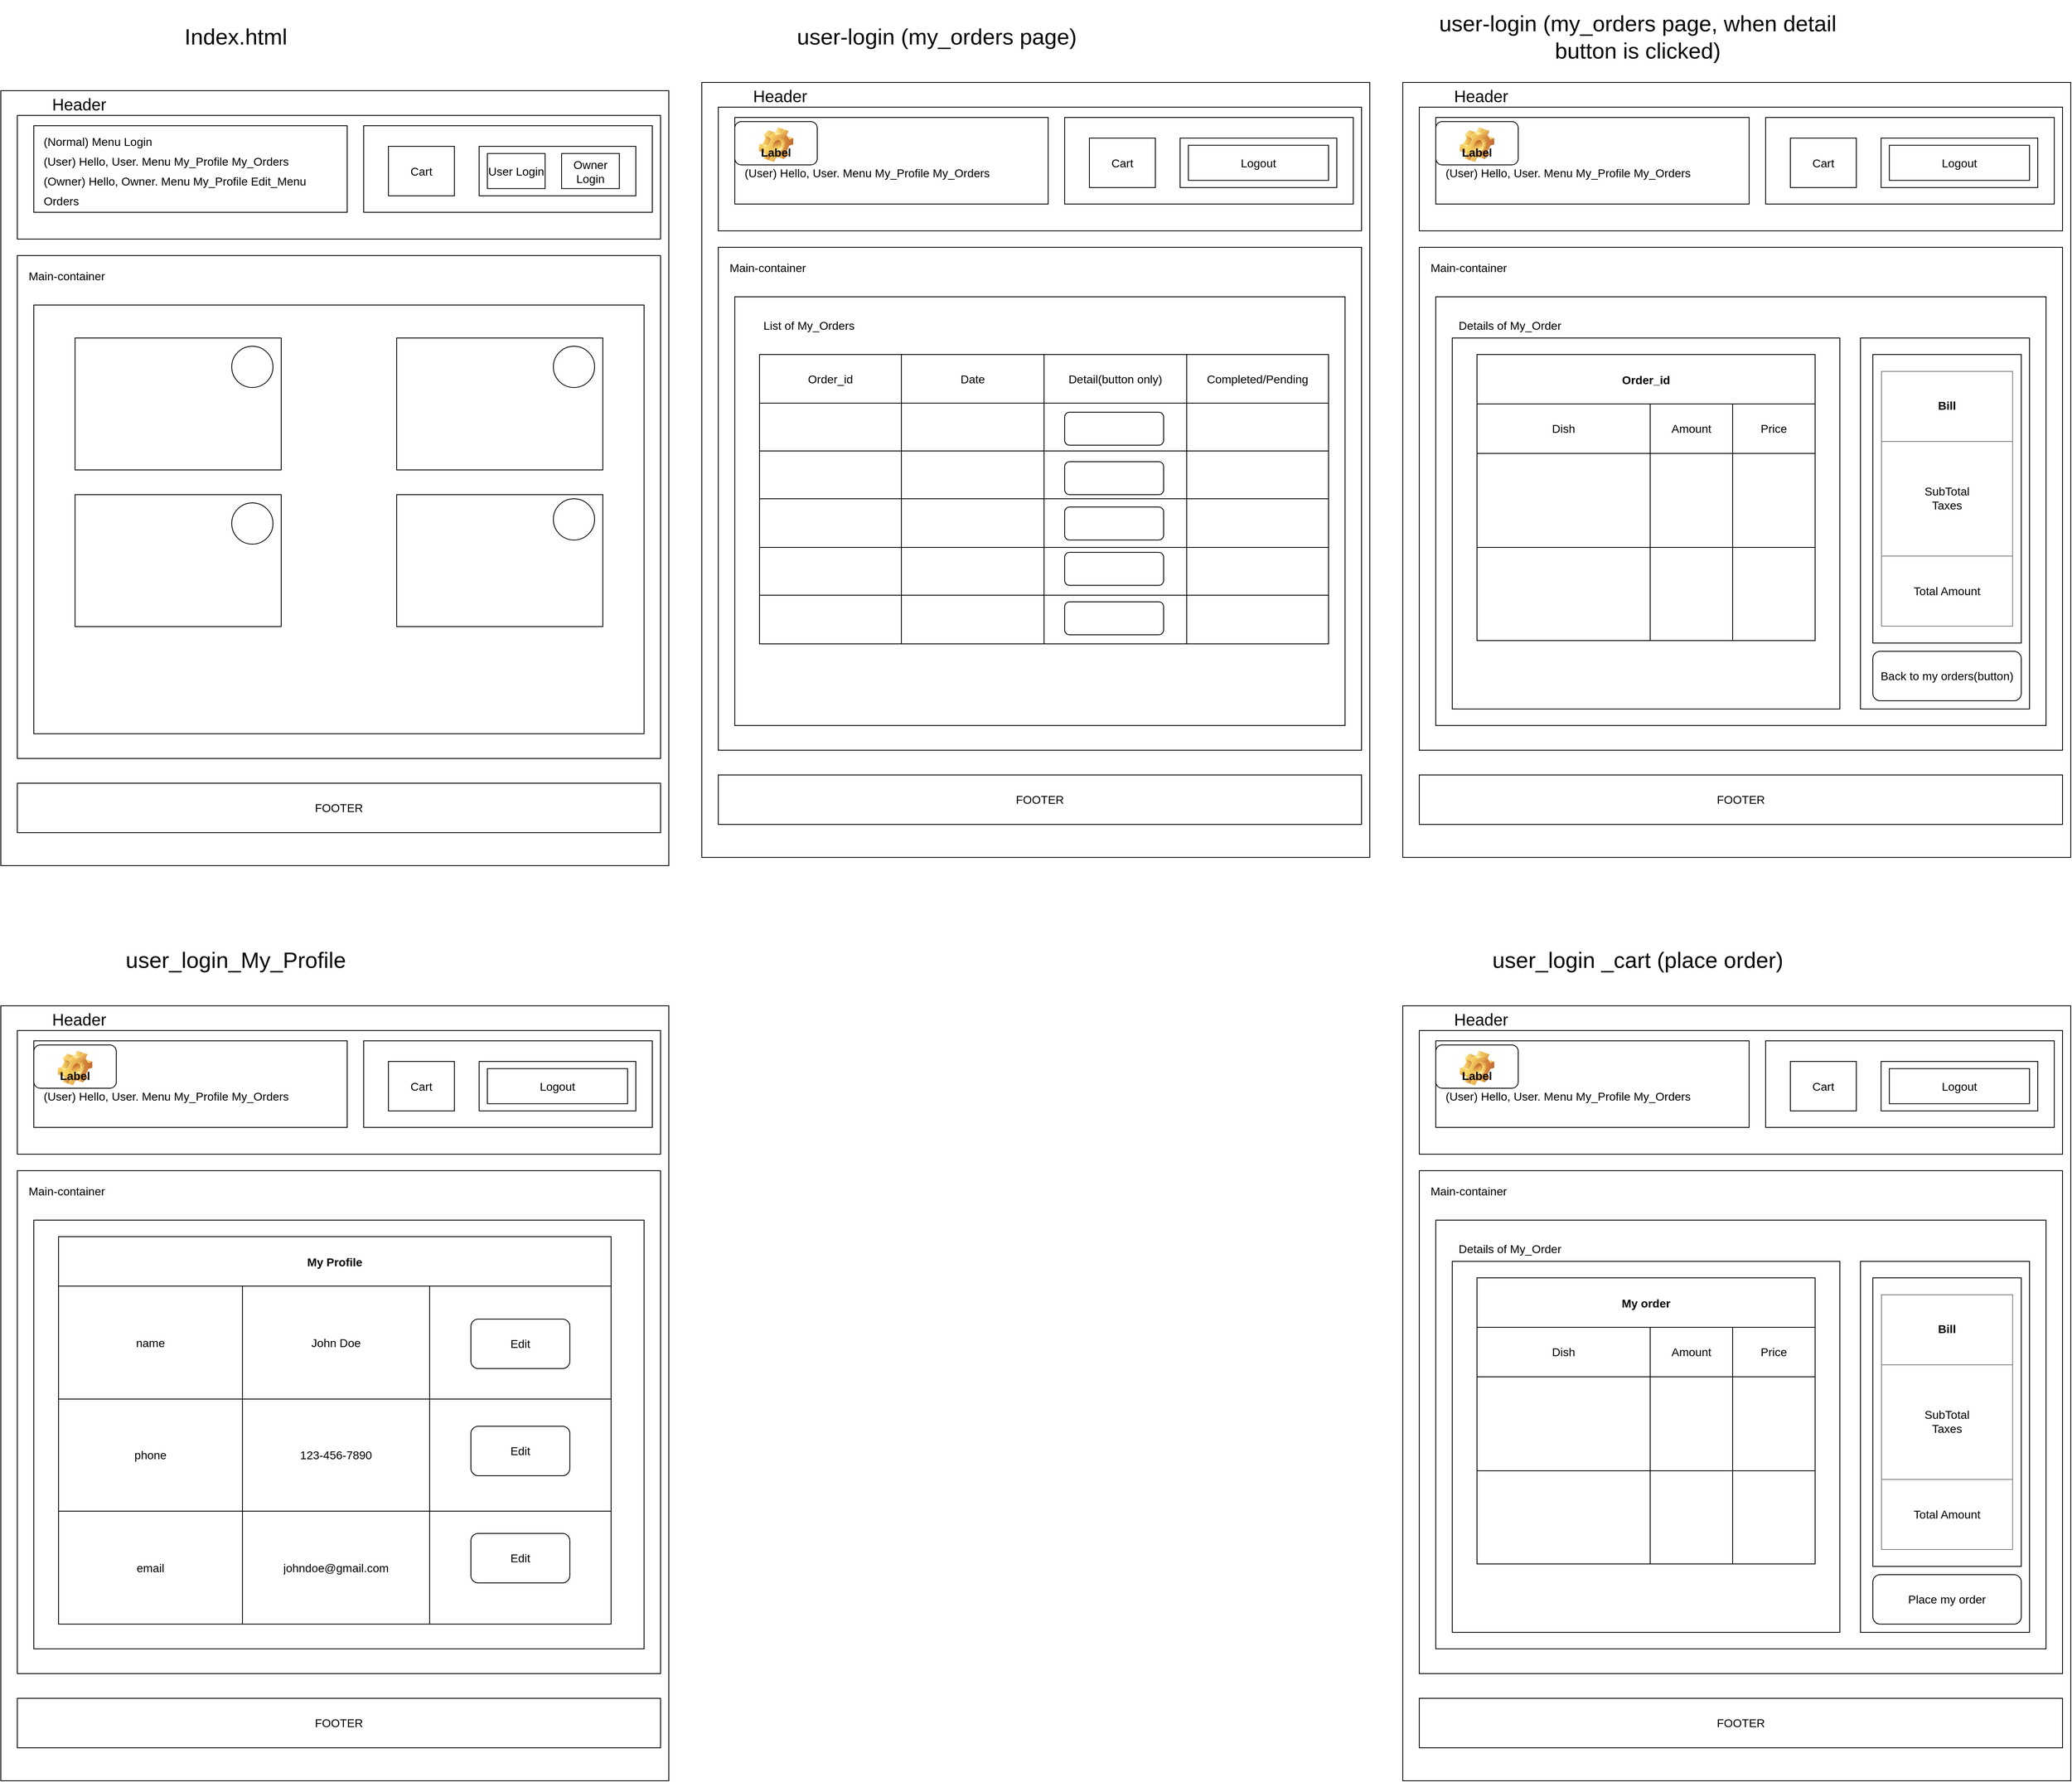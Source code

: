 <mxfile>
    <diagram id="Lin8TqlNn8IkY8G1xhQT" name="Page-1">
        <mxGraphModel dx="2330" dy="2232" grid="1" gridSize="10" guides="1" tooltips="1" connect="1" arrows="1" fold="1" page="1" pageScale="1" pageWidth="850" pageHeight="1100" background="none" math="0" shadow="0">
            <root>
                <mxCell id="0"/>
                <mxCell id="1" parent="0"/>
                <mxCell id="25" value="" style="rounded=0;whiteSpace=wrap;html=1;fillColor=none;" vertex="1" parent="1">
                    <mxGeometry x="-830" y="-980" width="810" height="940" as="geometry"/>
                </mxCell>
                <mxCell id="27" value="&lt;font style=&quot;font-size: 27px&quot;&gt;Index.html&lt;/font&gt;" style="text;html=1;strokeColor=none;fillColor=none;align=center;verticalAlign=middle;whiteSpace=wrap;rounded=0;movableLabel=1;" vertex="1" parent="1">
                    <mxGeometry x="-790" y="-1090" width="490" height="90" as="geometry"/>
                </mxCell>
                <mxCell id="28" value="" style="rounded=0;whiteSpace=wrap;html=1;fontSize=27;fillColor=none;" vertex="1" parent="1">
                    <mxGeometry x="-810" y="-950" width="780" height="150" as="geometry"/>
                </mxCell>
                <mxCell id="31" value="&lt;font style=&quot;font-size: 20px&quot;&gt;Header&lt;/font&gt;" style="text;html=1;strokeColor=none;fillColor=none;align=center;verticalAlign=middle;whiteSpace=wrap;rounded=0;fontSize=27;" vertex="1" parent="1">
                    <mxGeometry x="-770" y="-980" width="70" height="30" as="geometry"/>
                </mxCell>
                <mxCell id="32" value="" style="rounded=0;whiteSpace=wrap;html=1;fontSize=20;fillColor=none;" vertex="1" parent="1">
                    <mxGeometry x="-790" y="-937.5" width="380" height="105" as="geometry"/>
                </mxCell>
                <mxCell id="33" value="&lt;font style=&quot;font-size: 14px&quot;&gt;&lt;font style=&quot;font-size: 14px&quot;&gt;(Normal) Menu Login&lt;br&gt;(User) Hello, User. Menu My_Profile My_Orders&lt;br&gt;&lt;/font&gt;(Owner) Hello, Owner. Menu My_Profile Edit_Menu Orders&lt;/font&gt;" style="text;html=1;strokeColor=none;fillColor=none;align=left;verticalAlign=middle;whiteSpace=wrap;rounded=0;fontSize=20;" vertex="1" parent="1">
                    <mxGeometry x="-780" y="-930" width="360" height="90" as="geometry"/>
                </mxCell>
                <mxCell id="35" value="" style="rounded=0;whiteSpace=wrap;html=1;fontSize=14;fillColor=none;" vertex="1" parent="1">
                    <mxGeometry x="-390" y="-937.5" width="350" height="105" as="geometry"/>
                </mxCell>
                <mxCell id="36" value="Cart" style="rounded=0;whiteSpace=wrap;html=1;fontSize=14;fillColor=none;" vertex="1" parent="1">
                    <mxGeometry x="-360" y="-912.5" width="80" height="60" as="geometry"/>
                </mxCell>
                <mxCell id="37" value="" style="rounded=0;whiteSpace=wrap;html=1;fontSize=14;fillColor=none;" vertex="1" parent="1">
                    <mxGeometry x="-250" y="-912.5" width="190" height="60" as="geometry"/>
                </mxCell>
                <mxCell id="43" value="User Login" style="rounded=0;whiteSpace=wrap;html=1;fontSize=14;fillColor=none;" vertex="1" parent="1">
                    <mxGeometry x="-240" y="-903.75" width="70" height="42.5" as="geometry"/>
                </mxCell>
                <mxCell id="44" value="Owner Login" style="rounded=0;whiteSpace=wrap;html=1;fontSize=14;fillColor=none;" vertex="1" parent="1">
                    <mxGeometry x="-150" y="-903.75" width="70" height="42.5" as="geometry"/>
                </mxCell>
                <mxCell id="45" value="FOOTER" style="rounded=0;whiteSpace=wrap;html=1;fontSize=14;fillColor=none;" vertex="1" parent="1">
                    <mxGeometry x="-810" y="-140" width="780" height="60" as="geometry"/>
                </mxCell>
                <mxCell id="46" value="" style="rounded=0;whiteSpace=wrap;html=1;fontSize=14;fillColor=none;" vertex="1" parent="1">
                    <mxGeometry x="-810" y="-780" width="780" height="610" as="geometry"/>
                </mxCell>
                <mxCell id="47" value="Main-container" style="text;html=1;strokeColor=none;fillColor=none;align=center;verticalAlign=middle;whiteSpace=wrap;rounded=0;fontSize=14;" vertex="1" parent="1">
                    <mxGeometry x="-810" y="-770" width="120" height="30" as="geometry"/>
                </mxCell>
                <mxCell id="48" value="" style="rounded=0;whiteSpace=wrap;html=1;fontSize=14;fillColor=none;" vertex="1" parent="1">
                    <mxGeometry x="-790" y="-720" width="740" height="520" as="geometry"/>
                </mxCell>
                <mxCell id="49" value="" style="rounded=0;whiteSpace=wrap;html=1;fontSize=14;fillColor=none;" vertex="1" parent="1">
                    <mxGeometry x="-740" y="-680" width="250" height="160" as="geometry"/>
                </mxCell>
                <mxCell id="50" value="" style="rounded=0;whiteSpace=wrap;html=1;fontSize=14;fillColor=none;" vertex="1" parent="1">
                    <mxGeometry x="-740" y="-490" width="250" height="160" as="geometry"/>
                </mxCell>
                <mxCell id="51" value="" style="rounded=0;whiteSpace=wrap;html=1;fontSize=14;fillColor=none;" vertex="1" parent="1">
                    <mxGeometry x="-350" y="-680" width="250" height="160" as="geometry"/>
                </mxCell>
                <mxCell id="52" value="" style="rounded=0;whiteSpace=wrap;html=1;fontSize=14;fillColor=none;" vertex="1" parent="1">
                    <mxGeometry x="-350" y="-490" width="250" height="160" as="geometry"/>
                </mxCell>
                <mxCell id="54" value="" style="ellipse;whiteSpace=wrap;html=1;aspect=fixed;fontSize=14;fillColor=none;" vertex="1" parent="1">
                    <mxGeometry x="-550" y="-670" width="50" height="50" as="geometry"/>
                </mxCell>
                <mxCell id="55" value="" style="ellipse;whiteSpace=wrap;html=1;aspect=fixed;fontSize=14;fillColor=none;" vertex="1" parent="1">
                    <mxGeometry x="-550" y="-480" width="50" height="50" as="geometry"/>
                </mxCell>
                <mxCell id="56" value="" style="ellipse;whiteSpace=wrap;html=1;aspect=fixed;fontSize=14;fillColor=none;" vertex="1" parent="1">
                    <mxGeometry x="-160" y="-485" width="50" height="50" as="geometry"/>
                </mxCell>
                <mxCell id="57" value="" style="ellipse;whiteSpace=wrap;html=1;aspect=fixed;fontSize=14;fillColor=none;" vertex="1" parent="1">
                    <mxGeometry x="-160" y="-670" width="50" height="50" as="geometry"/>
                </mxCell>
                <mxCell id="59" value="" style="rounded=0;whiteSpace=wrap;html=1;fillColor=none;" vertex="1" parent="1">
                    <mxGeometry x="20" y="-990" width="810" height="940" as="geometry"/>
                </mxCell>
                <mxCell id="60" value="" style="rounded=0;whiteSpace=wrap;html=1;fontSize=27;fillColor=none;" vertex="1" parent="1">
                    <mxGeometry x="40" y="-960" width="780" height="150" as="geometry"/>
                </mxCell>
                <mxCell id="61" value="&lt;font style=&quot;font-size: 20px&quot;&gt;Header&lt;/font&gt;" style="text;html=1;strokeColor=none;fillColor=none;align=center;verticalAlign=middle;whiteSpace=wrap;rounded=0;fontSize=27;" vertex="1" parent="1">
                    <mxGeometry x="80" y="-990" width="70" height="30" as="geometry"/>
                </mxCell>
                <mxCell id="62" value="" style="rounded=0;whiteSpace=wrap;html=1;fontSize=20;fillColor=none;" vertex="1" parent="1">
                    <mxGeometry x="60" y="-947.5" width="380" height="105" as="geometry"/>
                </mxCell>
                <mxCell id="63" value="&lt;font style=&quot;font-size: 14px&quot;&gt;&lt;font style=&quot;font-size: 14px&quot;&gt;&lt;br&gt;(User) Hello, User. Menu My_Profile My_Orders&lt;/font&gt;&lt;br&gt;&lt;/font&gt;" style="text;html=1;strokeColor=none;fillColor=none;align=left;verticalAlign=middle;whiteSpace=wrap;rounded=0;fontSize=20;" vertex="1" parent="1">
                    <mxGeometry x="70" y="-940" width="360" height="90" as="geometry"/>
                </mxCell>
                <mxCell id="64" value="" style="rounded=0;whiteSpace=wrap;html=1;fontSize=14;fillColor=none;" vertex="1" parent="1">
                    <mxGeometry x="460" y="-947.5" width="350" height="105" as="geometry"/>
                </mxCell>
                <mxCell id="65" value="Cart" style="rounded=0;whiteSpace=wrap;html=1;fontSize=14;fillColor=none;" vertex="1" parent="1">
                    <mxGeometry x="490" y="-922.5" width="80" height="60" as="geometry"/>
                </mxCell>
                <mxCell id="66" value="" style="rounded=0;whiteSpace=wrap;html=1;fontSize=14;fillColor=none;" vertex="1" parent="1">
                    <mxGeometry x="600" y="-922.5" width="190" height="60" as="geometry"/>
                </mxCell>
                <mxCell id="67" value="Logout" style="rounded=0;whiteSpace=wrap;html=1;fontSize=14;fillColor=none;" vertex="1" parent="1">
                    <mxGeometry x="610" y="-913.75" width="170" height="42.5" as="geometry"/>
                </mxCell>
                <mxCell id="69" value="FOOTER" style="rounded=0;whiteSpace=wrap;html=1;fontSize=14;fillColor=none;" vertex="1" parent="1">
                    <mxGeometry x="40" y="-150" width="780" height="60" as="geometry"/>
                </mxCell>
                <mxCell id="70" value="" style="rounded=0;whiteSpace=wrap;html=1;fontSize=14;fillColor=none;" vertex="1" parent="1">
                    <mxGeometry x="40" y="-790" width="780" height="610" as="geometry"/>
                </mxCell>
                <mxCell id="71" value="Main-container" style="text;html=1;strokeColor=none;fillColor=none;align=center;verticalAlign=middle;whiteSpace=wrap;rounded=0;fontSize=14;" vertex="1" parent="1">
                    <mxGeometry x="40" y="-780" width="120" height="30" as="geometry"/>
                </mxCell>
                <mxCell id="72" value="" style="rounded=0;whiteSpace=wrap;html=1;fontSize=14;fillColor=none;" vertex="1" parent="1">
                    <mxGeometry x="60" y="-730" width="740" height="520" as="geometry"/>
                </mxCell>
                <mxCell id="81" value="&lt;font style=&quot;font-size: 27px&quot;&gt;user-login (my_orders page)&lt;/font&gt;" style="text;html=1;strokeColor=none;fillColor=none;align=center;verticalAlign=middle;whiteSpace=wrap;rounded=0;movableLabel=1;" vertex="1" parent="1">
                    <mxGeometry x="60" y="-1090" width="490" height="90" as="geometry"/>
                </mxCell>
                <mxCell id="83" value="List of My_Orders" style="text;html=1;strokeColor=none;fillColor=none;align=center;verticalAlign=middle;whiteSpace=wrap;rounded=0;fontSize=14;" vertex="1" parent="1">
                    <mxGeometry x="80" y="-710" width="140" height="30" as="geometry"/>
                </mxCell>
                <mxCell id="85" value="" style="shape=table;html=1;whiteSpace=wrap;startSize=0;container=1;collapsible=0;childLayout=tableLayout;fontSize=14;fillColor=none;" vertex="1" parent="1">
                    <mxGeometry x="90" y="-660" width="690" height="351" as="geometry"/>
                </mxCell>
                <mxCell id="86" value="" style="shape=partialRectangle;html=1;whiteSpace=wrap;collapsible=0;dropTarget=0;pointerEvents=0;fillColor=none;top=0;left=0;bottom=0;right=0;points=[[0,0.5],[1,0.5]];portConstraint=eastwest;fontSize=14;" vertex="1" parent="85">
                    <mxGeometry width="690" height="59" as="geometry"/>
                </mxCell>
                <mxCell id="87" value="Order_id" style="shape=partialRectangle;html=1;whiteSpace=wrap;connectable=0;fillColor=none;top=0;left=0;bottom=0;right=0;overflow=hidden;pointerEvents=1;fontSize=14;" vertex="1" parent="86">
                    <mxGeometry width="172" height="59" as="geometry">
                        <mxRectangle width="172" height="59" as="alternateBounds"/>
                    </mxGeometry>
                </mxCell>
                <mxCell id="88" value="Date" style="shape=partialRectangle;html=1;whiteSpace=wrap;connectable=0;fillColor=none;top=0;left=0;bottom=0;right=0;overflow=hidden;pointerEvents=1;fontSize=14;" vertex="1" parent="86">
                    <mxGeometry x="172" width="173" height="59" as="geometry">
                        <mxRectangle width="173" height="59" as="alternateBounds"/>
                    </mxGeometry>
                </mxCell>
                <mxCell id="89" value="Detail(button only)" style="shape=partialRectangle;html=1;whiteSpace=wrap;connectable=0;fillColor=none;top=0;left=0;bottom=0;right=0;overflow=hidden;pointerEvents=1;fontSize=14;" vertex="1" parent="86">
                    <mxGeometry x="345" width="173" height="59" as="geometry">
                        <mxRectangle width="173" height="59" as="alternateBounds"/>
                    </mxGeometry>
                </mxCell>
                <mxCell id="180" value="Completed/Pending" style="shape=partialRectangle;html=1;whiteSpace=wrap;connectable=0;fillColor=none;top=0;left=0;bottom=0;right=0;overflow=hidden;pointerEvents=1;fontSize=14;" vertex="1" parent="86">
                    <mxGeometry x="518" width="172" height="59" as="geometry">
                        <mxRectangle width="172" height="59" as="alternateBounds"/>
                    </mxGeometry>
                </mxCell>
                <mxCell id="90" value="" style="shape=partialRectangle;html=1;whiteSpace=wrap;collapsible=0;dropTarget=0;pointerEvents=0;fillColor=none;top=0;left=0;bottom=0;right=0;points=[[0,0.5],[1,0.5]];portConstraint=eastwest;fontSize=14;" vertex="1" parent="85">
                    <mxGeometry y="59" width="690" height="58" as="geometry"/>
                </mxCell>
                <mxCell id="91" value="" style="shape=partialRectangle;html=1;whiteSpace=wrap;connectable=0;fillColor=none;top=0;left=0;bottom=0;right=0;overflow=hidden;pointerEvents=1;fontSize=14;" vertex="1" parent="90">
                    <mxGeometry width="172" height="58" as="geometry">
                        <mxRectangle width="172" height="58" as="alternateBounds"/>
                    </mxGeometry>
                </mxCell>
                <mxCell id="92" value="" style="shape=partialRectangle;html=1;whiteSpace=wrap;connectable=0;fillColor=none;top=0;left=0;bottom=0;right=0;overflow=hidden;pointerEvents=1;fontSize=14;" vertex="1" parent="90">
                    <mxGeometry x="172" width="173" height="58" as="geometry">
                        <mxRectangle width="173" height="58" as="alternateBounds"/>
                    </mxGeometry>
                </mxCell>
                <mxCell id="93" value="" style="shape=partialRectangle;html=1;whiteSpace=wrap;connectable=0;fillColor=none;top=0;left=0;bottom=0;right=0;overflow=hidden;pointerEvents=1;fontSize=14;" vertex="1" parent="90">
                    <mxGeometry x="345" width="173" height="58" as="geometry">
                        <mxRectangle width="173" height="58" as="alternateBounds"/>
                    </mxGeometry>
                </mxCell>
                <mxCell id="181" style="shape=partialRectangle;html=1;whiteSpace=wrap;connectable=0;fillColor=none;top=0;left=0;bottom=0;right=0;overflow=hidden;pointerEvents=1;fontSize=14;" vertex="1" parent="90">
                    <mxGeometry x="518" width="172" height="58" as="geometry">
                        <mxRectangle width="172" height="58" as="alternateBounds"/>
                    </mxGeometry>
                </mxCell>
                <mxCell id="110" style="shape=partialRectangle;html=1;whiteSpace=wrap;collapsible=0;dropTarget=0;pointerEvents=0;fillColor=none;top=0;left=0;bottom=0;right=0;points=[[0,0.5],[1,0.5]];portConstraint=eastwest;fontSize=14;" vertex="1" parent="85">
                    <mxGeometry y="117" width="690" height="58" as="geometry"/>
                </mxCell>
                <mxCell id="111" style="shape=partialRectangle;html=1;whiteSpace=wrap;connectable=0;fillColor=none;top=0;left=0;bottom=0;right=0;overflow=hidden;pointerEvents=1;fontSize=14;" vertex="1" parent="110">
                    <mxGeometry width="172" height="58" as="geometry">
                        <mxRectangle width="172" height="58" as="alternateBounds"/>
                    </mxGeometry>
                </mxCell>
                <mxCell id="112" style="shape=partialRectangle;html=1;whiteSpace=wrap;connectable=0;fillColor=none;top=0;left=0;bottom=0;right=0;overflow=hidden;pointerEvents=1;fontSize=14;" vertex="1" parent="110">
                    <mxGeometry x="172" width="173" height="58" as="geometry">
                        <mxRectangle width="173" height="58" as="alternateBounds"/>
                    </mxGeometry>
                </mxCell>
                <mxCell id="113" style="shape=partialRectangle;html=1;whiteSpace=wrap;connectable=0;fillColor=none;top=0;left=0;bottom=0;right=0;overflow=hidden;pointerEvents=1;fontSize=14;" vertex="1" parent="110">
                    <mxGeometry x="345" width="173" height="58" as="geometry">
                        <mxRectangle width="173" height="58" as="alternateBounds"/>
                    </mxGeometry>
                </mxCell>
                <mxCell id="182" style="shape=partialRectangle;html=1;whiteSpace=wrap;connectable=0;fillColor=none;top=0;left=0;bottom=0;right=0;overflow=hidden;pointerEvents=1;fontSize=14;" vertex="1" parent="110">
                    <mxGeometry x="518" width="172" height="58" as="geometry">
                        <mxRectangle width="172" height="58" as="alternateBounds"/>
                    </mxGeometry>
                </mxCell>
                <mxCell id="106" style="shape=partialRectangle;html=1;whiteSpace=wrap;collapsible=0;dropTarget=0;pointerEvents=0;fillColor=none;top=0;left=0;bottom=0;right=0;points=[[0,0.5],[1,0.5]];portConstraint=eastwest;fontSize=14;" vertex="1" parent="85">
                    <mxGeometry y="175" width="690" height="59" as="geometry"/>
                </mxCell>
                <mxCell id="107" style="shape=partialRectangle;html=1;whiteSpace=wrap;connectable=0;fillColor=none;top=0;left=0;bottom=0;right=0;overflow=hidden;pointerEvents=1;fontSize=14;" vertex="1" parent="106">
                    <mxGeometry width="172" height="59" as="geometry">
                        <mxRectangle width="172" height="59" as="alternateBounds"/>
                    </mxGeometry>
                </mxCell>
                <mxCell id="108" style="shape=partialRectangle;html=1;whiteSpace=wrap;connectable=0;fillColor=none;top=0;left=0;bottom=0;right=0;overflow=hidden;pointerEvents=1;fontSize=14;" vertex="1" parent="106">
                    <mxGeometry x="172" width="173" height="59" as="geometry">
                        <mxRectangle width="173" height="59" as="alternateBounds"/>
                    </mxGeometry>
                </mxCell>
                <mxCell id="109" style="shape=partialRectangle;html=1;whiteSpace=wrap;connectable=0;fillColor=none;top=0;left=0;bottom=0;right=0;overflow=hidden;pointerEvents=1;fontSize=14;" vertex="1" parent="106">
                    <mxGeometry x="345" width="173" height="59" as="geometry">
                        <mxRectangle width="173" height="59" as="alternateBounds"/>
                    </mxGeometry>
                </mxCell>
                <mxCell id="183" style="shape=partialRectangle;html=1;whiteSpace=wrap;connectable=0;fillColor=none;top=0;left=0;bottom=0;right=0;overflow=hidden;pointerEvents=1;fontSize=14;" vertex="1" parent="106">
                    <mxGeometry x="518" width="172" height="59" as="geometry">
                        <mxRectangle width="172" height="59" as="alternateBounds"/>
                    </mxGeometry>
                </mxCell>
                <mxCell id="102" style="shape=partialRectangle;html=1;whiteSpace=wrap;collapsible=0;dropTarget=0;pointerEvents=0;fillColor=none;top=0;left=0;bottom=0;right=0;points=[[0,0.5],[1,0.5]];portConstraint=eastwest;fontSize=14;" vertex="1" parent="85">
                    <mxGeometry y="234" width="690" height="58" as="geometry"/>
                </mxCell>
                <mxCell id="103" style="shape=partialRectangle;html=1;whiteSpace=wrap;connectable=0;fillColor=none;top=0;left=0;bottom=0;right=0;overflow=hidden;pointerEvents=1;fontSize=14;" vertex="1" parent="102">
                    <mxGeometry width="172" height="58" as="geometry">
                        <mxRectangle width="172" height="58" as="alternateBounds"/>
                    </mxGeometry>
                </mxCell>
                <mxCell id="104" style="shape=partialRectangle;html=1;whiteSpace=wrap;connectable=0;fillColor=none;top=0;left=0;bottom=0;right=0;overflow=hidden;pointerEvents=1;fontSize=14;" vertex="1" parent="102">
                    <mxGeometry x="172" width="173" height="58" as="geometry">
                        <mxRectangle width="173" height="58" as="alternateBounds"/>
                    </mxGeometry>
                </mxCell>
                <mxCell id="105" style="shape=partialRectangle;html=1;whiteSpace=wrap;connectable=0;fillColor=none;top=0;left=0;bottom=0;right=0;overflow=hidden;pointerEvents=1;fontSize=14;" vertex="1" parent="102">
                    <mxGeometry x="345" width="173" height="58" as="geometry">
                        <mxRectangle width="173" height="58" as="alternateBounds"/>
                    </mxGeometry>
                </mxCell>
                <mxCell id="184" style="shape=partialRectangle;html=1;whiteSpace=wrap;connectable=0;fillColor=none;top=0;left=0;bottom=0;right=0;overflow=hidden;pointerEvents=1;fontSize=14;" vertex="1" parent="102">
                    <mxGeometry x="518" width="172" height="58" as="geometry">
                        <mxRectangle width="172" height="58" as="alternateBounds"/>
                    </mxGeometry>
                </mxCell>
                <mxCell id="98" style="shape=partialRectangle;html=1;whiteSpace=wrap;collapsible=0;dropTarget=0;pointerEvents=0;fillColor=none;top=0;left=0;bottom=0;right=0;points=[[0,0.5],[1,0.5]];portConstraint=eastwest;fontSize=14;" vertex="1" parent="85">
                    <mxGeometry y="292" width="690" height="59" as="geometry"/>
                </mxCell>
                <mxCell id="99" style="shape=partialRectangle;html=1;whiteSpace=wrap;connectable=0;fillColor=none;top=0;left=0;bottom=0;right=0;overflow=hidden;pointerEvents=1;fontSize=14;" vertex="1" parent="98">
                    <mxGeometry width="172" height="59" as="geometry">
                        <mxRectangle width="172" height="59" as="alternateBounds"/>
                    </mxGeometry>
                </mxCell>
                <mxCell id="100" style="shape=partialRectangle;html=1;whiteSpace=wrap;connectable=0;fillColor=none;top=0;left=0;bottom=0;right=0;overflow=hidden;pointerEvents=1;fontSize=14;" vertex="1" parent="98">
                    <mxGeometry x="172" width="173" height="59" as="geometry">
                        <mxRectangle width="173" height="59" as="alternateBounds"/>
                    </mxGeometry>
                </mxCell>
                <mxCell id="101" style="shape=partialRectangle;html=1;whiteSpace=wrap;connectable=0;fillColor=none;top=0;left=0;bottom=0;right=0;overflow=hidden;pointerEvents=1;fontSize=14;" vertex="1" parent="98">
                    <mxGeometry x="345" width="173" height="59" as="geometry">
                        <mxRectangle width="173" height="59" as="alternateBounds"/>
                    </mxGeometry>
                </mxCell>
                <mxCell id="185" style="shape=partialRectangle;html=1;whiteSpace=wrap;connectable=0;fillColor=none;top=0;left=0;bottom=0;right=0;overflow=hidden;pointerEvents=1;fontSize=14;" vertex="1" parent="98">
                    <mxGeometry x="518" width="172" height="59" as="geometry">
                        <mxRectangle width="172" height="59" as="alternateBounds"/>
                    </mxGeometry>
                </mxCell>
                <mxCell id="120" value="Label" style="label;whiteSpace=wrap;html=1;align=center;verticalAlign=bottom;spacingLeft=0;spacingBottom=4;imageAlign=center;imageVerticalAlign=top;image=img/clipart/Gear_128x128.png;fontSize=14;fillColor=none;" vertex="1" parent="1">
                    <mxGeometry x="60" y="-942.5" width="100" height="52.5" as="geometry"/>
                </mxCell>
                <mxCell id="121" value="" style="rounded=1;whiteSpace=wrap;html=1;fontSize=14;fillColor=none;" vertex="1" parent="1">
                    <mxGeometry x="460" y="-590" width="120" height="40" as="geometry"/>
                </mxCell>
                <mxCell id="122" value="" style="rounded=1;whiteSpace=wrap;html=1;fontSize=14;fillColor=none;" vertex="1" parent="1">
                    <mxGeometry x="460" y="-530" width="120" height="40" as="geometry"/>
                </mxCell>
                <mxCell id="123" value="" style="rounded=1;whiteSpace=wrap;html=1;fontSize=14;fillColor=none;" vertex="1" parent="1">
                    <mxGeometry x="460" y="-475" width="120" height="40" as="geometry"/>
                </mxCell>
                <mxCell id="124" value="" style="rounded=1;whiteSpace=wrap;html=1;fontSize=14;fillColor=none;" vertex="1" parent="1">
                    <mxGeometry x="460" y="-420" width="120" height="40" as="geometry"/>
                </mxCell>
                <mxCell id="125" value="" style="rounded=1;whiteSpace=wrap;html=1;fontSize=14;fillColor=none;" vertex="1" parent="1">
                    <mxGeometry x="460" y="-360" width="120" height="40" as="geometry"/>
                </mxCell>
                <mxCell id="126" value="" style="rounded=0;whiteSpace=wrap;html=1;fillColor=none;" vertex="1" parent="1">
                    <mxGeometry x="870" y="-990" width="810" height="940" as="geometry"/>
                </mxCell>
                <mxCell id="127" value="" style="rounded=0;whiteSpace=wrap;html=1;fontSize=27;fillColor=none;" vertex="1" parent="1">
                    <mxGeometry x="890" y="-960" width="780" height="150" as="geometry"/>
                </mxCell>
                <mxCell id="128" value="&lt;font style=&quot;font-size: 20px&quot;&gt;Header&lt;/font&gt;" style="text;html=1;strokeColor=none;fillColor=none;align=center;verticalAlign=middle;whiteSpace=wrap;rounded=0;fontSize=27;" vertex="1" parent="1">
                    <mxGeometry x="930" y="-990" width="70" height="30" as="geometry"/>
                </mxCell>
                <mxCell id="129" value="" style="rounded=0;whiteSpace=wrap;html=1;fontSize=20;fillColor=none;" vertex="1" parent="1">
                    <mxGeometry x="910" y="-947.5" width="380" height="105" as="geometry"/>
                </mxCell>
                <mxCell id="130" value="&lt;font style=&quot;font-size: 14px&quot;&gt;&lt;font style=&quot;font-size: 14px&quot;&gt;&lt;br&gt;(User) Hello, User. Menu My_Profile My_Orders&lt;/font&gt;&lt;br&gt;&lt;/font&gt;" style="text;html=1;strokeColor=none;fillColor=none;align=left;verticalAlign=middle;whiteSpace=wrap;rounded=0;fontSize=20;" vertex="1" parent="1">
                    <mxGeometry x="920" y="-940" width="360" height="90" as="geometry"/>
                </mxCell>
                <mxCell id="131" value="" style="rounded=0;whiteSpace=wrap;html=1;fontSize=14;fillColor=none;" vertex="1" parent="1">
                    <mxGeometry x="1310" y="-947.5" width="350" height="105" as="geometry"/>
                </mxCell>
                <mxCell id="132" value="Cart" style="rounded=0;whiteSpace=wrap;html=1;fontSize=14;fillColor=none;" vertex="1" parent="1">
                    <mxGeometry x="1340" y="-922.5" width="80" height="60" as="geometry"/>
                </mxCell>
                <mxCell id="133" value="" style="rounded=0;whiteSpace=wrap;html=1;fontSize=14;fillColor=none;" vertex="1" parent="1">
                    <mxGeometry x="1450" y="-922.5" width="190" height="60" as="geometry"/>
                </mxCell>
                <mxCell id="134" value="Logout" style="rounded=0;whiteSpace=wrap;html=1;fontSize=14;fillColor=none;" vertex="1" parent="1">
                    <mxGeometry x="1460" y="-913.75" width="170" height="42.5" as="geometry"/>
                </mxCell>
                <mxCell id="135" value="FOOTER" style="rounded=0;whiteSpace=wrap;html=1;fontSize=14;fillColor=none;" vertex="1" parent="1">
                    <mxGeometry x="890" y="-150" width="780" height="60" as="geometry"/>
                </mxCell>
                <mxCell id="136" value="" style="rounded=0;whiteSpace=wrap;html=1;fontSize=14;fillColor=none;" vertex="1" parent="1">
                    <mxGeometry x="890" y="-790" width="780" height="610" as="geometry"/>
                </mxCell>
                <mxCell id="137" value="Main-container" style="text;html=1;strokeColor=none;fillColor=none;align=center;verticalAlign=middle;whiteSpace=wrap;rounded=0;fontSize=14;" vertex="1" parent="1">
                    <mxGeometry x="890" y="-780" width="120" height="30" as="geometry"/>
                </mxCell>
                <mxCell id="138" value="" style="rounded=0;whiteSpace=wrap;html=1;fontSize=14;fillColor=none;" vertex="1" parent="1">
                    <mxGeometry x="910" y="-730" width="740" height="520" as="geometry"/>
                </mxCell>
                <mxCell id="139" value="&lt;font style=&quot;font-size: 27px&quot;&gt;user-login (my_orders page, when detail button is clicked)&lt;/font&gt;" style="text;html=1;strokeColor=none;fillColor=none;align=center;verticalAlign=middle;whiteSpace=wrap;rounded=0;movableLabel=1;" vertex="1" parent="1">
                    <mxGeometry x="910" y="-1090" width="490" height="90" as="geometry"/>
                </mxCell>
                <mxCell id="140" value="Details of My_Order" style="text;html=1;strokeColor=none;fillColor=none;align=center;verticalAlign=middle;whiteSpace=wrap;rounded=0;fontSize=14;" vertex="1" parent="1">
                    <mxGeometry x="930" y="-710" width="140" height="30" as="geometry"/>
                </mxCell>
                <mxCell id="166" value="Label" style="label;whiteSpace=wrap;html=1;align=center;verticalAlign=bottom;spacingLeft=0;spacingBottom=4;imageAlign=center;imageVerticalAlign=top;image=img/clipart/Gear_128x128.png;fontSize=14;fillColor=none;" vertex="1" parent="1">
                    <mxGeometry x="910" y="-942.5" width="100" height="52.5" as="geometry"/>
                </mxCell>
                <mxCell id="172" value="" style="rounded=0;whiteSpace=wrap;html=1;fontSize=14;fillColor=none;" vertex="1" parent="1">
                    <mxGeometry x="930" y="-680" width="470" height="450" as="geometry"/>
                </mxCell>
                <mxCell id="173" value="" style="rounded=0;whiteSpace=wrap;html=1;fontSize=14;fillColor=none;" vertex="1" parent="1">
                    <mxGeometry x="1425" y="-680" width="205" height="450" as="geometry"/>
                </mxCell>
                <mxCell id="199" value="Order_id" style="shape=table;startSize=60;container=1;collapsible=0;childLayout=tableLayout;fontStyle=1;align=center;pointerEvents=1;fontSize=14;fillColor=none;" vertex="1" parent="1">
                    <mxGeometry x="960" y="-660" width="410" height="347" as="geometry"/>
                </mxCell>
                <mxCell id="200" value="" style="shape=partialRectangle;html=1;whiteSpace=wrap;collapsible=0;dropTarget=0;pointerEvents=0;fillColor=none;top=0;left=0;bottom=0;right=0;points=[[0,0.5],[1,0.5]];portConstraint=eastwest;fontSize=14;" vertex="1" parent="199">
                    <mxGeometry y="60" width="410" height="60" as="geometry"/>
                </mxCell>
                <mxCell id="201" value="Dish" style="shape=partialRectangle;html=1;whiteSpace=wrap;connectable=0;fillColor=none;top=0;left=0;bottom=0;right=0;overflow=hidden;pointerEvents=1;fontSize=14;" vertex="1" parent="200">
                    <mxGeometry width="210" height="60" as="geometry">
                        <mxRectangle width="210" height="60" as="alternateBounds"/>
                    </mxGeometry>
                </mxCell>
                <mxCell id="202" value="Amount" style="shape=partialRectangle;html=1;whiteSpace=wrap;connectable=0;fillColor=none;top=0;left=0;bottom=0;right=0;overflow=hidden;pointerEvents=1;fontSize=14;" vertex="1" parent="200">
                    <mxGeometry x="210" width="100" height="60" as="geometry">
                        <mxRectangle width="100" height="60" as="alternateBounds"/>
                    </mxGeometry>
                </mxCell>
                <mxCell id="203" value="Price" style="shape=partialRectangle;html=1;whiteSpace=wrap;connectable=0;fillColor=none;top=0;left=0;bottom=0;right=0;overflow=hidden;pointerEvents=1;fontSize=14;" vertex="1" parent="200">
                    <mxGeometry x="310" width="100" height="60" as="geometry">
                        <mxRectangle width="100" height="60" as="alternateBounds"/>
                    </mxGeometry>
                </mxCell>
                <mxCell id="204" value="" style="shape=partialRectangle;html=1;whiteSpace=wrap;collapsible=0;dropTarget=0;pointerEvents=0;fillColor=none;top=0;left=0;bottom=0;right=0;points=[[0,0.5],[1,0.5]];portConstraint=eastwest;fontSize=14;" vertex="1" parent="199">
                    <mxGeometry y="120" width="410" height="114" as="geometry"/>
                </mxCell>
                <mxCell id="205" value="" style="shape=partialRectangle;html=1;whiteSpace=wrap;connectable=0;fillColor=none;top=0;left=0;bottom=0;right=0;overflow=hidden;pointerEvents=1;fontSize=14;" vertex="1" parent="204">
                    <mxGeometry width="210" height="114" as="geometry">
                        <mxRectangle width="210" height="114" as="alternateBounds"/>
                    </mxGeometry>
                </mxCell>
                <mxCell id="206" value="" style="shape=partialRectangle;html=1;whiteSpace=wrap;connectable=0;fillColor=none;top=0;left=0;bottom=0;right=0;overflow=hidden;pointerEvents=1;fontSize=14;" vertex="1" parent="204">
                    <mxGeometry x="210" width="100" height="114" as="geometry">
                        <mxRectangle width="100" height="114" as="alternateBounds"/>
                    </mxGeometry>
                </mxCell>
                <mxCell id="207" value="" style="shape=partialRectangle;html=1;whiteSpace=wrap;connectable=0;fillColor=none;top=0;left=0;bottom=0;right=0;overflow=hidden;pointerEvents=1;fontSize=14;" vertex="1" parent="204">
                    <mxGeometry x="310" width="100" height="114" as="geometry">
                        <mxRectangle width="100" height="114" as="alternateBounds"/>
                    </mxGeometry>
                </mxCell>
                <mxCell id="208" value="" style="shape=partialRectangle;html=1;whiteSpace=wrap;collapsible=0;dropTarget=0;pointerEvents=0;fillColor=none;top=0;left=0;bottom=0;right=0;points=[[0,0.5],[1,0.5]];portConstraint=eastwest;fontSize=14;" vertex="1" parent="199">
                    <mxGeometry y="234" width="410" height="113" as="geometry"/>
                </mxCell>
                <mxCell id="209" value="" style="shape=partialRectangle;html=1;whiteSpace=wrap;connectable=0;fillColor=none;top=0;left=0;bottom=0;right=0;overflow=hidden;pointerEvents=1;fontSize=14;" vertex="1" parent="208">
                    <mxGeometry width="210" height="113" as="geometry">
                        <mxRectangle width="210" height="113" as="alternateBounds"/>
                    </mxGeometry>
                </mxCell>
                <mxCell id="210" value="" style="shape=partialRectangle;html=1;whiteSpace=wrap;connectable=0;fillColor=none;top=0;left=0;bottom=0;right=0;overflow=hidden;pointerEvents=1;fontSize=14;" vertex="1" parent="208">
                    <mxGeometry x="210" width="100" height="113" as="geometry">
                        <mxRectangle width="100" height="113" as="alternateBounds"/>
                    </mxGeometry>
                </mxCell>
                <mxCell id="211" value="" style="shape=partialRectangle;html=1;whiteSpace=wrap;connectable=0;fillColor=none;top=0;left=0;bottom=0;right=0;overflow=hidden;pointerEvents=1;fontSize=14;" vertex="1" parent="208">
                    <mxGeometry x="310" width="100" height="113" as="geometry">
                        <mxRectangle width="100" height="113" as="alternateBounds"/>
                    </mxGeometry>
                </mxCell>
                <mxCell id="212" value="" style="rounded=0;whiteSpace=wrap;html=1;fontSize=14;fillColor=none;" vertex="1" parent="1">
                    <mxGeometry x="1440" y="-660" width="180" height="350" as="geometry"/>
                </mxCell>
                <mxCell id="213" value="Back to my orders(button)" style="rounded=1;whiteSpace=wrap;html=1;fontSize=14;fillColor=none;" vertex="1" parent="1">
                    <mxGeometry x="1440" y="-300" width="180" height="60" as="geometry"/>
                </mxCell>
                <mxCell id="214" value="&lt;table border=&quot;1&quot; width=&quot;100%&quot; cellpadding=&quot;4&quot; style=&quot;width: 100% ; height: 100% ; border-collapse: collapse&quot;&gt;&lt;tbody&gt;&lt;tr&gt;&lt;th align=&quot;center&quot;&gt;&lt;b&gt;Bill&lt;/b&gt;&lt;/th&gt;&lt;/tr&gt;&lt;tr&gt;&lt;td align=&quot;center&quot;&gt;SubTotal&lt;br&gt;Taxes&lt;/td&gt;&lt;/tr&gt;&lt;tr&gt;&lt;td align=&quot;center&quot;&gt;Total Amount&lt;/td&gt;&lt;/tr&gt;&lt;/tbody&gt;&lt;/table&gt;" style="text;html=1;strokeColor=none;fillColor=none;overflow=fill;fontSize=14;" vertex="1" parent="1">
                    <mxGeometry x="1450" y="-640" width="160" height="310" as="geometry"/>
                </mxCell>
                <mxCell id="215" value="" style="rounded=0;whiteSpace=wrap;html=1;fillColor=none;" vertex="1" parent="1">
                    <mxGeometry x="-830" y="130" width="810" height="940" as="geometry"/>
                </mxCell>
                <mxCell id="216" value="" style="rounded=0;whiteSpace=wrap;html=1;fontSize=27;fillColor=none;" vertex="1" parent="1">
                    <mxGeometry x="-810" y="160" width="780" height="150" as="geometry"/>
                </mxCell>
                <mxCell id="217" value="&lt;font style=&quot;font-size: 20px&quot;&gt;Header&lt;/font&gt;" style="text;html=1;strokeColor=none;fillColor=none;align=center;verticalAlign=middle;whiteSpace=wrap;rounded=0;fontSize=27;" vertex="1" parent="1">
                    <mxGeometry x="-770" y="130" width="70" height="30" as="geometry"/>
                </mxCell>
                <mxCell id="218" value="" style="rounded=0;whiteSpace=wrap;html=1;fontSize=20;fillColor=none;" vertex="1" parent="1">
                    <mxGeometry x="-790" y="172.5" width="380" height="105" as="geometry"/>
                </mxCell>
                <mxCell id="219" value="&lt;font style=&quot;font-size: 14px&quot;&gt;&lt;font style=&quot;font-size: 14px&quot;&gt;&lt;br&gt;(User) Hello, User. Menu My_Profile My_Orders&lt;/font&gt;&lt;br&gt;&lt;/font&gt;" style="text;html=1;strokeColor=none;fillColor=none;align=left;verticalAlign=middle;whiteSpace=wrap;rounded=0;fontSize=20;" vertex="1" parent="1">
                    <mxGeometry x="-780" y="180" width="360" height="90" as="geometry"/>
                </mxCell>
                <mxCell id="220" value="" style="rounded=0;whiteSpace=wrap;html=1;fontSize=14;fillColor=none;" vertex="1" parent="1">
                    <mxGeometry x="-390" y="172.5" width="350" height="105" as="geometry"/>
                </mxCell>
                <mxCell id="221" value="Cart" style="rounded=0;whiteSpace=wrap;html=1;fontSize=14;fillColor=none;" vertex="1" parent="1">
                    <mxGeometry x="-360" y="197.5" width="80" height="60" as="geometry"/>
                </mxCell>
                <mxCell id="222" value="" style="rounded=0;whiteSpace=wrap;html=1;fontSize=14;fillColor=none;" vertex="1" parent="1">
                    <mxGeometry x="-250" y="197.5" width="190" height="60" as="geometry"/>
                </mxCell>
                <mxCell id="223" value="Logout" style="rounded=0;whiteSpace=wrap;html=1;fontSize=14;fillColor=none;" vertex="1" parent="1">
                    <mxGeometry x="-240" y="206.25" width="170" height="42.5" as="geometry"/>
                </mxCell>
                <mxCell id="224" value="FOOTER" style="rounded=0;whiteSpace=wrap;html=1;fontSize=14;fillColor=none;" vertex="1" parent="1">
                    <mxGeometry x="-810" y="970" width="780" height="60" as="geometry"/>
                </mxCell>
                <mxCell id="225" value="" style="rounded=0;whiteSpace=wrap;html=1;fontSize=14;fillColor=none;" vertex="1" parent="1">
                    <mxGeometry x="-810" y="330" width="780" height="610" as="geometry"/>
                </mxCell>
                <mxCell id="226" value="Main-container" style="text;html=1;strokeColor=none;fillColor=none;align=center;verticalAlign=middle;whiteSpace=wrap;rounded=0;fontSize=14;" vertex="1" parent="1">
                    <mxGeometry x="-810" y="340" width="120" height="30" as="geometry"/>
                </mxCell>
                <mxCell id="227" value="" style="rounded=0;whiteSpace=wrap;html=1;fontSize=14;fillColor=none;" vertex="1" parent="1">
                    <mxGeometry x="-790" y="390" width="740" height="520" as="geometry"/>
                </mxCell>
                <mxCell id="228" value="&lt;font style=&quot;font-size: 27px&quot;&gt;user_login_My_Profile&lt;/font&gt;" style="text;html=1;strokeColor=none;fillColor=none;align=center;verticalAlign=middle;whiteSpace=wrap;rounded=0;movableLabel=1;" vertex="1" parent="1">
                    <mxGeometry x="-790" y="30" width="490" height="90" as="geometry"/>
                </mxCell>
                <mxCell id="230" value="Label" style="label;whiteSpace=wrap;html=1;align=center;verticalAlign=bottom;spacingLeft=0;spacingBottom=4;imageAlign=center;imageVerticalAlign=top;image=img/clipart/Gear_128x128.png;fontSize=14;fillColor=none;" vertex="1" parent="1">
                    <mxGeometry x="-790" y="177.5" width="100" height="52.5" as="geometry"/>
                </mxCell>
                <mxCell id="262" value="My Profile" style="shape=table;startSize=60;container=1;collapsible=0;childLayout=tableLayout;fontStyle=1;align=center;pointerEvents=1;fontSize=14;fillColor=none;" vertex="1" parent="1">
                    <mxGeometry x="-760" y="410" width="670" height="470" as="geometry"/>
                </mxCell>
                <mxCell id="263" value="" style="shape=partialRectangle;html=1;whiteSpace=wrap;collapsible=0;dropTarget=0;pointerEvents=0;fillColor=none;top=0;left=0;bottom=0;right=0;points=[[0,0.5],[1,0.5]];portConstraint=eastwest;fontSize=14;" vertex="1" parent="262">
                    <mxGeometry y="60" width="670" height="137" as="geometry"/>
                </mxCell>
                <mxCell id="264" value="name" style="shape=partialRectangle;html=1;whiteSpace=wrap;connectable=0;fillColor=none;top=0;left=0;bottom=0;right=0;overflow=hidden;pointerEvents=1;fontSize=14;" vertex="1" parent="263">
                    <mxGeometry width="223" height="137" as="geometry">
                        <mxRectangle width="223" height="137" as="alternateBounds"/>
                    </mxGeometry>
                </mxCell>
                <mxCell id="265" value="John Doe" style="shape=partialRectangle;html=1;whiteSpace=wrap;connectable=0;fillColor=none;top=0;left=0;bottom=0;right=0;overflow=hidden;pointerEvents=1;fontSize=14;" vertex="1" parent="263">
                    <mxGeometry x="223" width="227" height="137" as="geometry">
                        <mxRectangle width="227" height="137" as="alternateBounds"/>
                    </mxGeometry>
                </mxCell>
                <mxCell id="266" value="" style="shape=partialRectangle;html=1;whiteSpace=wrap;connectable=0;fillColor=none;top=0;left=0;bottom=0;right=0;overflow=hidden;pointerEvents=1;fontSize=14;" vertex="1" parent="263">
                    <mxGeometry x="450" width="220" height="137" as="geometry">
                        <mxRectangle width="220" height="137" as="alternateBounds"/>
                    </mxGeometry>
                </mxCell>
                <mxCell id="267" value="" style="shape=partialRectangle;html=1;whiteSpace=wrap;collapsible=0;dropTarget=0;pointerEvents=0;fillColor=none;top=0;left=0;bottom=0;right=0;points=[[0,0.5],[1,0.5]];portConstraint=eastwest;fontSize=14;" vertex="1" parent="262">
                    <mxGeometry y="197" width="670" height="136" as="geometry"/>
                </mxCell>
                <mxCell id="268" value="phone" style="shape=partialRectangle;html=1;whiteSpace=wrap;connectable=0;fillColor=none;top=0;left=0;bottom=0;right=0;overflow=hidden;pointerEvents=1;fontSize=14;" vertex="1" parent="267">
                    <mxGeometry width="223" height="136" as="geometry">
                        <mxRectangle width="223" height="136" as="alternateBounds"/>
                    </mxGeometry>
                </mxCell>
                <mxCell id="269" value="123-456-7890" style="shape=partialRectangle;html=1;whiteSpace=wrap;connectable=0;fillColor=none;top=0;left=0;bottom=0;right=0;overflow=hidden;pointerEvents=1;fontSize=14;" vertex="1" parent="267">
                    <mxGeometry x="223" width="227" height="136" as="geometry">
                        <mxRectangle width="227" height="136" as="alternateBounds"/>
                    </mxGeometry>
                </mxCell>
                <mxCell id="270" value="" style="shape=partialRectangle;html=1;whiteSpace=wrap;connectable=0;fillColor=none;top=0;left=0;bottom=0;right=0;overflow=hidden;pointerEvents=1;fontSize=14;" vertex="1" parent="267">
                    <mxGeometry x="450" width="220" height="136" as="geometry">
                        <mxRectangle width="220" height="136" as="alternateBounds"/>
                    </mxGeometry>
                </mxCell>
                <mxCell id="271" value="" style="shape=partialRectangle;html=1;whiteSpace=wrap;collapsible=0;dropTarget=0;pointerEvents=0;fillColor=none;top=0;left=0;bottom=0;right=0;points=[[0,0.5],[1,0.5]];portConstraint=eastwest;fontSize=14;" vertex="1" parent="262">
                    <mxGeometry y="333" width="670" height="137" as="geometry"/>
                </mxCell>
                <mxCell id="272" value="email" style="shape=partialRectangle;html=1;whiteSpace=wrap;connectable=0;fillColor=none;top=0;left=0;bottom=0;right=0;overflow=hidden;pointerEvents=1;fontSize=14;" vertex="1" parent="271">
                    <mxGeometry width="223" height="137" as="geometry">
                        <mxRectangle width="223" height="137" as="alternateBounds"/>
                    </mxGeometry>
                </mxCell>
                <mxCell id="273" value="johndoe@gmail.com" style="shape=partialRectangle;html=1;whiteSpace=wrap;connectable=0;fillColor=none;top=0;left=0;bottom=0;right=0;overflow=hidden;pointerEvents=1;fontSize=14;" vertex="1" parent="271">
                    <mxGeometry x="223" width="227" height="137" as="geometry">
                        <mxRectangle width="227" height="137" as="alternateBounds"/>
                    </mxGeometry>
                </mxCell>
                <mxCell id="274" value="" style="shape=partialRectangle;html=1;whiteSpace=wrap;connectable=0;fillColor=none;top=0;left=0;bottom=0;right=0;overflow=hidden;pointerEvents=1;fontSize=14;" vertex="1" parent="271">
                    <mxGeometry x="450" width="220" height="137" as="geometry">
                        <mxRectangle width="220" height="137" as="alternateBounds"/>
                    </mxGeometry>
                </mxCell>
                <mxCell id="275" value="Edit" style="rounded=1;whiteSpace=wrap;html=1;fontSize=14;fillColor=none;" vertex="1" parent="1">
                    <mxGeometry x="-260" y="510" width="120" height="60" as="geometry"/>
                </mxCell>
                <mxCell id="276" value="Edit" style="rounded=1;whiteSpace=wrap;html=1;fontSize=14;fillColor=none;" vertex="1" parent="1">
                    <mxGeometry x="-260" y="770" width="120" height="60" as="geometry"/>
                </mxCell>
                <mxCell id="277" value="Edit" style="rounded=1;whiteSpace=wrap;html=1;fontSize=14;fillColor=none;" vertex="1" parent="1">
                    <mxGeometry x="-260" y="640" width="120" height="60" as="geometry"/>
                </mxCell>
                <mxCell id="278" value="" style="rounded=0;whiteSpace=wrap;html=1;fillColor=none;" vertex="1" parent="1">
                    <mxGeometry x="870" y="130" width="810" height="940" as="geometry"/>
                </mxCell>
                <mxCell id="279" value="" style="rounded=0;whiteSpace=wrap;html=1;fontSize=27;fillColor=none;" vertex="1" parent="1">
                    <mxGeometry x="890" y="160" width="780" height="150" as="geometry"/>
                </mxCell>
                <mxCell id="280" value="&lt;font style=&quot;font-size: 20px&quot;&gt;Header&lt;/font&gt;" style="text;html=1;strokeColor=none;fillColor=none;align=center;verticalAlign=middle;whiteSpace=wrap;rounded=0;fontSize=27;" vertex="1" parent="1">
                    <mxGeometry x="930" y="130" width="70" height="30" as="geometry"/>
                </mxCell>
                <mxCell id="281" value="" style="rounded=0;whiteSpace=wrap;html=1;fontSize=20;fillColor=none;" vertex="1" parent="1">
                    <mxGeometry x="910" y="172.5" width="380" height="105" as="geometry"/>
                </mxCell>
                <mxCell id="282" value="&lt;font style=&quot;font-size: 14px&quot;&gt;&lt;font style=&quot;font-size: 14px&quot;&gt;&lt;br&gt;(User) Hello, User. Menu My_Profile My_Orders&lt;/font&gt;&lt;br&gt;&lt;/font&gt;" style="text;html=1;strokeColor=none;fillColor=none;align=left;verticalAlign=middle;whiteSpace=wrap;rounded=0;fontSize=20;" vertex="1" parent="1">
                    <mxGeometry x="920" y="180" width="360" height="90" as="geometry"/>
                </mxCell>
                <mxCell id="283" value="" style="rounded=0;whiteSpace=wrap;html=1;fontSize=14;fillColor=none;" vertex="1" parent="1">
                    <mxGeometry x="1310" y="172.5" width="350" height="105" as="geometry"/>
                </mxCell>
                <mxCell id="284" value="Cart" style="rounded=0;whiteSpace=wrap;html=1;fontSize=14;fillColor=none;" vertex="1" parent="1">
                    <mxGeometry x="1340" y="197.5" width="80" height="60" as="geometry"/>
                </mxCell>
                <mxCell id="285" value="" style="rounded=0;whiteSpace=wrap;html=1;fontSize=14;fillColor=none;" vertex="1" parent="1">
                    <mxGeometry x="1450" y="197.5" width="190" height="60" as="geometry"/>
                </mxCell>
                <mxCell id="286" value="Logout" style="rounded=0;whiteSpace=wrap;html=1;fontSize=14;fillColor=none;" vertex="1" parent="1">
                    <mxGeometry x="1460" y="206.25" width="170" height="42.5" as="geometry"/>
                </mxCell>
                <mxCell id="287" value="FOOTER" style="rounded=0;whiteSpace=wrap;html=1;fontSize=14;fillColor=none;" vertex="1" parent="1">
                    <mxGeometry x="890" y="970" width="780" height="60" as="geometry"/>
                </mxCell>
                <mxCell id="288" value="" style="rounded=0;whiteSpace=wrap;html=1;fontSize=14;fillColor=none;" vertex="1" parent="1">
                    <mxGeometry x="890" y="330" width="780" height="610" as="geometry"/>
                </mxCell>
                <mxCell id="289" value="Main-container" style="text;html=1;strokeColor=none;fillColor=none;align=center;verticalAlign=middle;whiteSpace=wrap;rounded=0;fontSize=14;" vertex="1" parent="1">
                    <mxGeometry x="890" y="340" width="120" height="30" as="geometry"/>
                </mxCell>
                <mxCell id="290" value="" style="rounded=0;whiteSpace=wrap;html=1;fontSize=14;fillColor=none;" vertex="1" parent="1">
                    <mxGeometry x="910" y="390" width="740" height="520" as="geometry"/>
                </mxCell>
                <mxCell id="291" value="&lt;font style=&quot;font-size: 27px&quot;&gt;user_login _cart (place order)&lt;/font&gt;" style="text;html=1;strokeColor=none;fillColor=none;align=center;verticalAlign=middle;whiteSpace=wrap;rounded=0;movableLabel=1;" vertex="1" parent="1">
                    <mxGeometry x="910" y="30" width="490" height="90" as="geometry"/>
                </mxCell>
                <mxCell id="292" value="Details of My_Order" style="text;html=1;strokeColor=none;fillColor=none;align=center;verticalAlign=middle;whiteSpace=wrap;rounded=0;fontSize=14;" vertex="1" parent="1">
                    <mxGeometry x="930" y="410" width="140" height="30" as="geometry"/>
                </mxCell>
                <mxCell id="293" value="Label" style="label;whiteSpace=wrap;html=1;align=center;verticalAlign=bottom;spacingLeft=0;spacingBottom=4;imageAlign=center;imageVerticalAlign=top;image=img/clipart/Gear_128x128.png;fontSize=14;fillColor=none;" vertex="1" parent="1">
                    <mxGeometry x="910" y="177.5" width="100" height="52.5" as="geometry"/>
                </mxCell>
                <mxCell id="294" value="" style="rounded=0;whiteSpace=wrap;html=1;fontSize=14;fillColor=none;" vertex="1" parent="1">
                    <mxGeometry x="930" y="440" width="470" height="450" as="geometry"/>
                </mxCell>
                <mxCell id="295" value="" style="rounded=0;whiteSpace=wrap;html=1;fontSize=14;fillColor=none;" vertex="1" parent="1">
                    <mxGeometry x="1425" y="440" width="205" height="450" as="geometry"/>
                </mxCell>
                <mxCell id="296" value="My order" style="shape=table;startSize=60;container=1;collapsible=0;childLayout=tableLayout;fontStyle=1;align=center;pointerEvents=1;fontSize=14;fillColor=none;" vertex="1" parent="1">
                    <mxGeometry x="960" y="460" width="410" height="347" as="geometry"/>
                </mxCell>
                <mxCell id="297" value="" style="shape=partialRectangle;html=1;whiteSpace=wrap;collapsible=0;dropTarget=0;pointerEvents=0;fillColor=none;top=0;left=0;bottom=0;right=0;points=[[0,0.5],[1,0.5]];portConstraint=eastwest;fontSize=14;" vertex="1" parent="296">
                    <mxGeometry y="60" width="410" height="60" as="geometry"/>
                </mxCell>
                <mxCell id="298" value="Dish" style="shape=partialRectangle;html=1;whiteSpace=wrap;connectable=0;fillColor=none;top=0;left=0;bottom=0;right=0;overflow=hidden;pointerEvents=1;fontSize=14;" vertex="1" parent="297">
                    <mxGeometry width="210" height="60" as="geometry">
                        <mxRectangle width="210" height="60" as="alternateBounds"/>
                    </mxGeometry>
                </mxCell>
                <mxCell id="299" value="Amount" style="shape=partialRectangle;html=1;whiteSpace=wrap;connectable=0;fillColor=none;top=0;left=0;bottom=0;right=0;overflow=hidden;pointerEvents=1;fontSize=14;" vertex="1" parent="297">
                    <mxGeometry x="210" width="100" height="60" as="geometry">
                        <mxRectangle width="100" height="60" as="alternateBounds"/>
                    </mxGeometry>
                </mxCell>
                <mxCell id="300" value="Price" style="shape=partialRectangle;html=1;whiteSpace=wrap;connectable=0;fillColor=none;top=0;left=0;bottom=0;right=0;overflow=hidden;pointerEvents=1;fontSize=14;" vertex="1" parent="297">
                    <mxGeometry x="310" width="100" height="60" as="geometry">
                        <mxRectangle width="100" height="60" as="alternateBounds"/>
                    </mxGeometry>
                </mxCell>
                <mxCell id="301" value="" style="shape=partialRectangle;html=1;whiteSpace=wrap;collapsible=0;dropTarget=0;pointerEvents=0;fillColor=none;top=0;left=0;bottom=0;right=0;points=[[0,0.5],[1,0.5]];portConstraint=eastwest;fontSize=14;" vertex="1" parent="296">
                    <mxGeometry y="120" width="410" height="114" as="geometry"/>
                </mxCell>
                <mxCell id="302" value="" style="shape=partialRectangle;html=1;whiteSpace=wrap;connectable=0;fillColor=none;top=0;left=0;bottom=0;right=0;overflow=hidden;pointerEvents=1;fontSize=14;" vertex="1" parent="301">
                    <mxGeometry width="210" height="114" as="geometry">
                        <mxRectangle width="210" height="114" as="alternateBounds"/>
                    </mxGeometry>
                </mxCell>
                <mxCell id="303" value="" style="shape=partialRectangle;html=1;whiteSpace=wrap;connectable=0;fillColor=none;top=0;left=0;bottom=0;right=0;overflow=hidden;pointerEvents=1;fontSize=14;" vertex="1" parent="301">
                    <mxGeometry x="210" width="100" height="114" as="geometry">
                        <mxRectangle width="100" height="114" as="alternateBounds"/>
                    </mxGeometry>
                </mxCell>
                <mxCell id="304" value="" style="shape=partialRectangle;html=1;whiteSpace=wrap;connectable=0;fillColor=none;top=0;left=0;bottom=0;right=0;overflow=hidden;pointerEvents=1;fontSize=14;" vertex="1" parent="301">
                    <mxGeometry x="310" width="100" height="114" as="geometry">
                        <mxRectangle width="100" height="114" as="alternateBounds"/>
                    </mxGeometry>
                </mxCell>
                <mxCell id="305" value="" style="shape=partialRectangle;html=1;whiteSpace=wrap;collapsible=0;dropTarget=0;pointerEvents=0;fillColor=none;top=0;left=0;bottom=0;right=0;points=[[0,0.5],[1,0.5]];portConstraint=eastwest;fontSize=14;" vertex="1" parent="296">
                    <mxGeometry y="234" width="410" height="113" as="geometry"/>
                </mxCell>
                <mxCell id="306" value="" style="shape=partialRectangle;html=1;whiteSpace=wrap;connectable=0;fillColor=none;top=0;left=0;bottom=0;right=0;overflow=hidden;pointerEvents=1;fontSize=14;" vertex="1" parent="305">
                    <mxGeometry width="210" height="113" as="geometry">
                        <mxRectangle width="210" height="113" as="alternateBounds"/>
                    </mxGeometry>
                </mxCell>
                <mxCell id="307" value="" style="shape=partialRectangle;html=1;whiteSpace=wrap;connectable=0;fillColor=none;top=0;left=0;bottom=0;right=0;overflow=hidden;pointerEvents=1;fontSize=14;" vertex="1" parent="305">
                    <mxGeometry x="210" width="100" height="113" as="geometry">
                        <mxRectangle width="100" height="113" as="alternateBounds"/>
                    </mxGeometry>
                </mxCell>
                <mxCell id="308" value="" style="shape=partialRectangle;html=1;whiteSpace=wrap;connectable=0;fillColor=none;top=0;left=0;bottom=0;right=0;overflow=hidden;pointerEvents=1;fontSize=14;" vertex="1" parent="305">
                    <mxGeometry x="310" width="100" height="113" as="geometry">
                        <mxRectangle width="100" height="113" as="alternateBounds"/>
                    </mxGeometry>
                </mxCell>
                <mxCell id="309" value="" style="rounded=0;whiteSpace=wrap;html=1;fontSize=14;fillColor=none;" vertex="1" parent="1">
                    <mxGeometry x="1440" y="460" width="180" height="350" as="geometry"/>
                </mxCell>
                <mxCell id="310" value="Place my order" style="rounded=1;whiteSpace=wrap;html=1;fontSize=14;fillColor=none;" vertex="1" parent="1">
                    <mxGeometry x="1440" y="820" width="180" height="60" as="geometry"/>
                </mxCell>
                <mxCell id="311" value="&lt;table border=&quot;1&quot; width=&quot;100%&quot; cellpadding=&quot;4&quot; style=&quot;width: 100% ; height: 100% ; border-collapse: collapse&quot;&gt;&lt;tbody&gt;&lt;tr&gt;&lt;th align=&quot;center&quot;&gt;&lt;b&gt;Bill&lt;/b&gt;&lt;/th&gt;&lt;/tr&gt;&lt;tr&gt;&lt;td align=&quot;center&quot;&gt;SubTotal&lt;br&gt;Taxes&lt;/td&gt;&lt;/tr&gt;&lt;tr&gt;&lt;td align=&quot;center&quot;&gt;Total Amount&lt;/td&gt;&lt;/tr&gt;&lt;/tbody&gt;&lt;/table&gt;" style="text;html=1;strokeColor=none;fillColor=none;overflow=fill;fontSize=14;" vertex="1" parent="1">
                    <mxGeometry x="1450" y="480" width="160" height="310" as="geometry"/>
                </mxCell>
            </root>
        </mxGraphModel>
    </diagram>
</mxfile>
